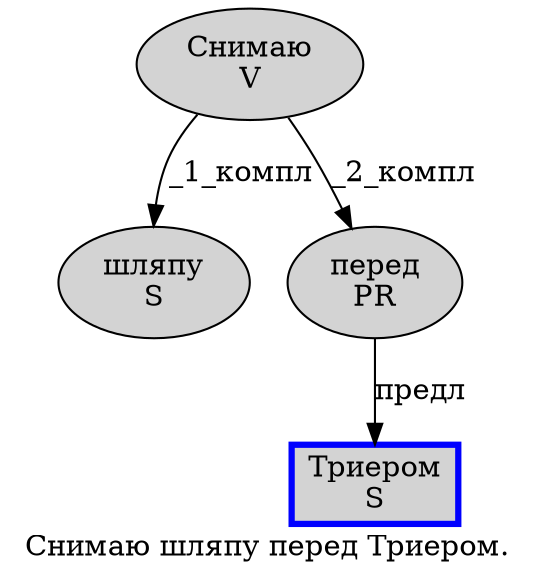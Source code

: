 digraph SENTENCE_81 {
	graph [label="Снимаю шляпу перед Триером."]
	node [style=filled]
		0 [label="Снимаю
V" color="" fillcolor=lightgray penwidth=1 shape=ellipse]
		1 [label="шляпу
S" color="" fillcolor=lightgray penwidth=1 shape=ellipse]
		2 [label="перед
PR" color="" fillcolor=lightgray penwidth=1 shape=ellipse]
		3 [label="Триером
S" color=blue fillcolor=lightgray penwidth=3 shape=box]
			0 -> 1 [label="_1_компл"]
			0 -> 2 [label="_2_компл"]
			2 -> 3 [label="предл"]
}